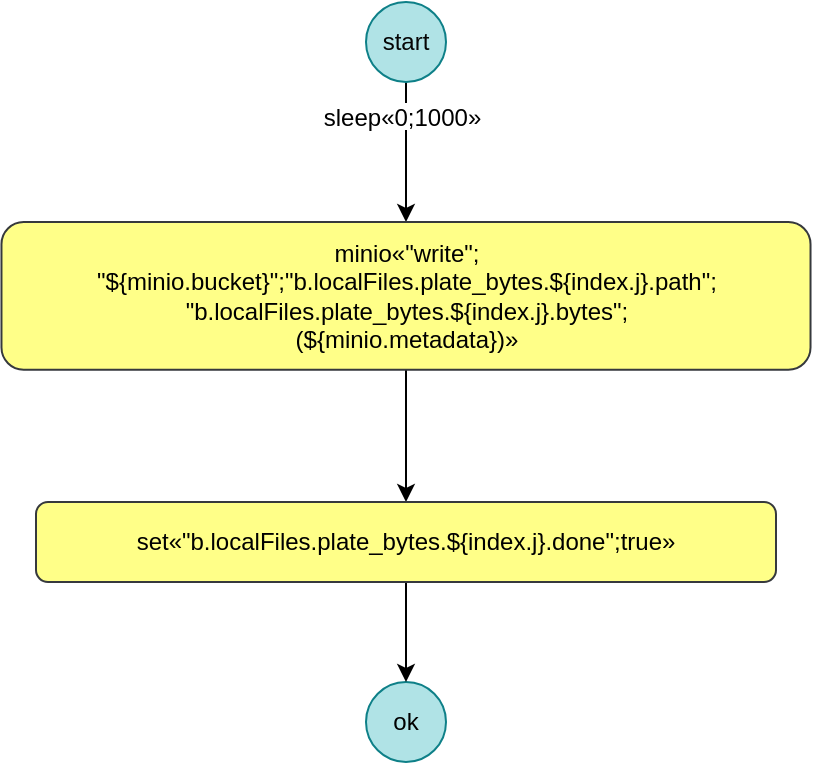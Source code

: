 <mxfile>
    <diagram id="y7LyX2alFGtX07KHJ8K6" name="Page-1">
        <mxGraphModel dx="789" dy="245" grid="1" gridSize="10" guides="1" tooltips="1" connect="1" arrows="1" fold="1" page="1" pageScale="1" pageWidth="850" pageHeight="1100" math="0" shadow="0">
            <root>
                <mxCell id="0"/>
                <mxCell id="1" parent="0"/>
                <mxCell id="55" style="edgeStyle=none;html=1;entryX=0.5;entryY=0;entryDx=0;entryDy=0;" parent="1" source="2" target="64" edge="1">
                    <mxGeometry relative="1" as="geometry">
                        <mxPoint x="365" y="170" as="targetPoint"/>
                    </mxGeometry>
                </mxCell>
                <mxCell id="65" value="sleep«0;1000»" style="edgeLabel;align=center;verticalAlign=middle;resizable=0;points=[];fontSize=12;" vertex="1" connectable="0" parent="55">
                    <mxGeometry x="-0.533" y="-2" relative="1" as="geometry">
                        <mxPoint as="offset"/>
                    </mxGeometry>
                </mxCell>
                <mxCell id="2" value="start" style="ellipse;whiteSpace=wrap;fillColor=#b0e3e6;strokeColor=#0e8088;fontColor=#050505;" parent="1" vertex="1">
                    <mxGeometry x="345" y="40" width="40" height="40" as="geometry"/>
                </mxCell>
                <mxCell id="33" value="ok" style="ellipse;whiteSpace=wrap;fillColor=#b0e3e6;strokeColor=#0e8088;fontColor=#000000;" parent="1" vertex="1">
                    <mxGeometry x="345" y="380" width="40" height="40" as="geometry"/>
                </mxCell>
                <mxCell id="58" style="edgeStyle=none;html=1;entryX=0.5;entryY=0;entryDx=0;entryDy=0;exitX=0.5;exitY=1;exitDx=0;exitDy=0;" parent="1" source="64" target="62" edge="1">
                    <mxGeometry relative="1" as="geometry">
                        <mxPoint x="365" y="210" as="sourcePoint"/>
                    </mxGeometry>
                </mxCell>
                <mxCell id="63" style="edgeStyle=none;html=1;fontSize=12;" parent="1" source="62" target="33" edge="1">
                    <mxGeometry relative="1" as="geometry"/>
                </mxCell>
                <mxCell id="62" value="set«&quot;b.localFiles.plate_bytes.${index.j}.done&quot;;true»" style="rounded=1;whiteSpace=wrap;fillColor=#ffff88;strokeColor=#36393d;fontColor=#000000;" parent="1" vertex="1">
                    <mxGeometry x="180" y="290" width="370" height="40" as="geometry"/>
                </mxCell>
                <mxCell id="64" value="minio«&quot;write&quot;;&#10;&quot;${minio.bucket}&quot;;&quot;b.localFiles.plate_bytes.${index.j}.path&quot;;&#10;&quot;b.localFiles.plate_bytes.${index.j}.bytes&quot;;&#10;(${minio.metadata})»" style="rounded=1;whiteSpace=wrap;fillColor=#ffff88;strokeColor=#36393d;fontColor=#000000;" parent="1" vertex="1">
                    <mxGeometry x="162.74" y="150" width="404.52" height="73.86" as="geometry"/>
                </mxCell>
            </root>
        </mxGraphModel>
    </diagram>
</mxfile>